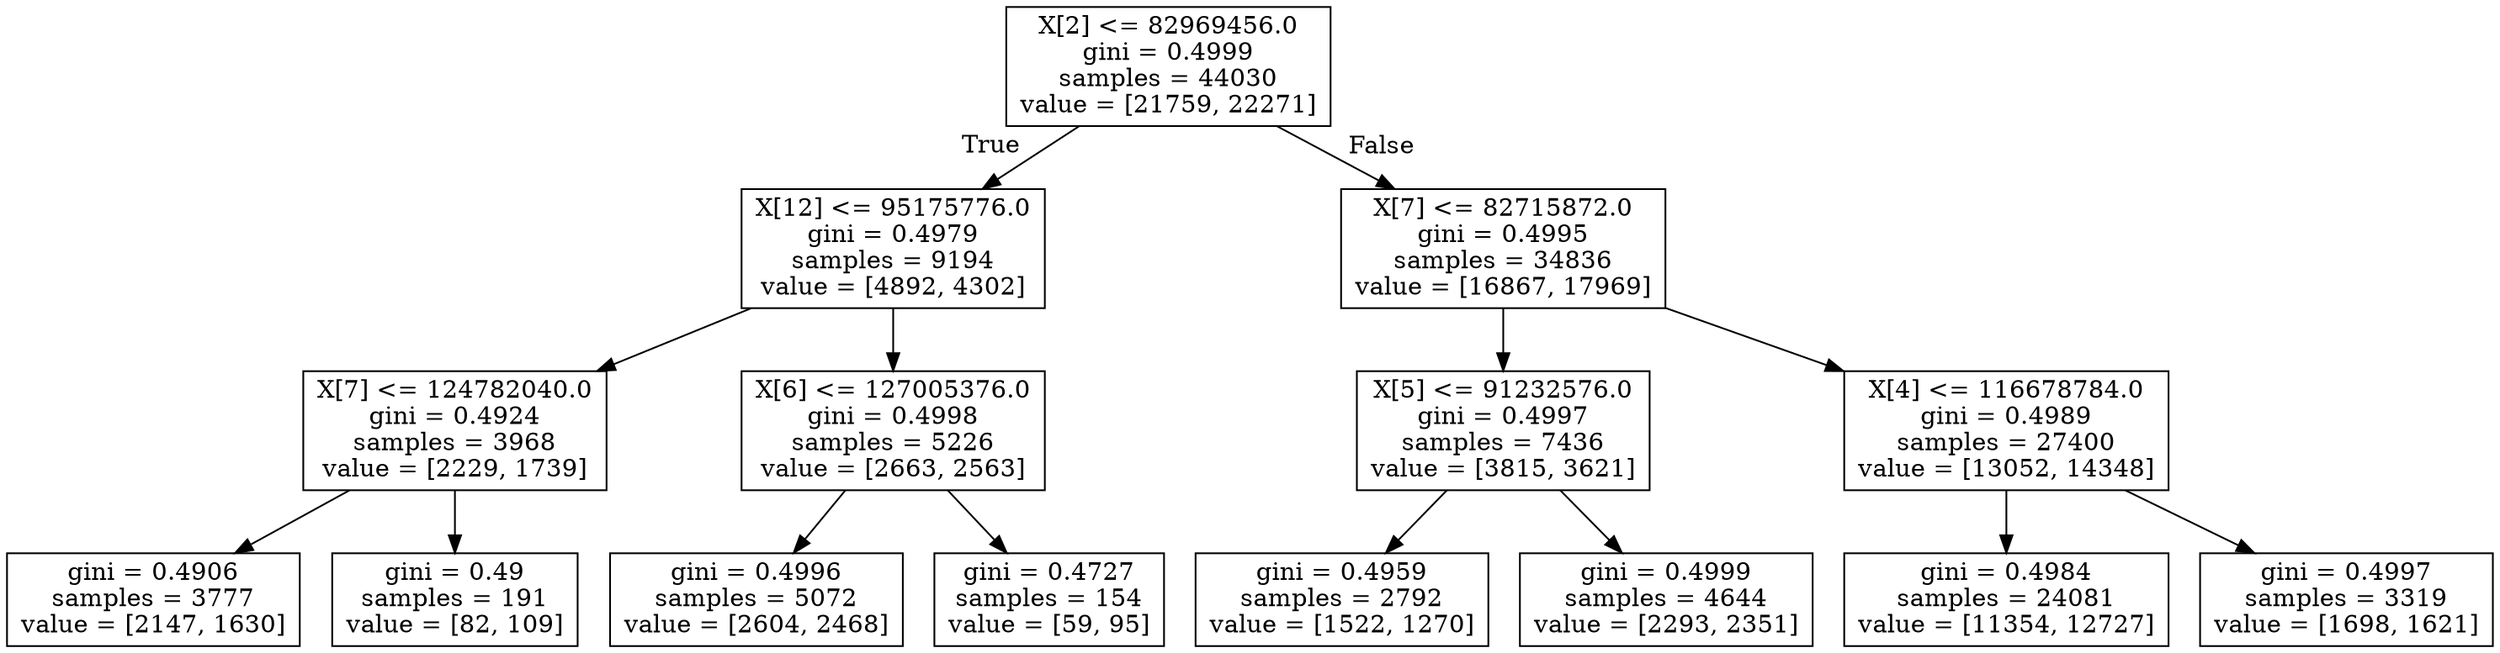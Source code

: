 digraph Tree {
node [shape=box] ;
0 [label="X[2] <= 82969456.0\ngini = 0.4999\nsamples = 44030\nvalue = [21759, 22271]"] ;
1 [label="X[12] <= 95175776.0\ngini = 0.4979\nsamples = 9194\nvalue = [4892, 4302]"] ;
0 -> 1 [labeldistance=2.5, labelangle=45, headlabel="True"] ;
2 [label="X[7] <= 124782040.0\ngini = 0.4924\nsamples = 3968\nvalue = [2229, 1739]"] ;
1 -> 2 ;
3 [label="gini = 0.4906\nsamples = 3777\nvalue = [2147, 1630]"] ;
2 -> 3 ;
4 [label="gini = 0.49\nsamples = 191\nvalue = [82, 109]"] ;
2 -> 4 ;
5 [label="X[6] <= 127005376.0\ngini = 0.4998\nsamples = 5226\nvalue = [2663, 2563]"] ;
1 -> 5 ;
6 [label="gini = 0.4996\nsamples = 5072\nvalue = [2604, 2468]"] ;
5 -> 6 ;
7 [label="gini = 0.4727\nsamples = 154\nvalue = [59, 95]"] ;
5 -> 7 ;
8 [label="X[7] <= 82715872.0\ngini = 0.4995\nsamples = 34836\nvalue = [16867, 17969]"] ;
0 -> 8 [labeldistance=2.5, labelangle=-45, headlabel="False"] ;
9 [label="X[5] <= 91232576.0\ngini = 0.4997\nsamples = 7436\nvalue = [3815, 3621]"] ;
8 -> 9 ;
10 [label="gini = 0.4959\nsamples = 2792\nvalue = [1522, 1270]"] ;
9 -> 10 ;
11 [label="gini = 0.4999\nsamples = 4644\nvalue = [2293, 2351]"] ;
9 -> 11 ;
12 [label="X[4] <= 116678784.0\ngini = 0.4989\nsamples = 27400\nvalue = [13052, 14348]"] ;
8 -> 12 ;
13 [label="gini = 0.4984\nsamples = 24081\nvalue = [11354, 12727]"] ;
12 -> 13 ;
14 [label="gini = 0.4997\nsamples = 3319\nvalue = [1698, 1621]"] ;
12 -> 14 ;
}